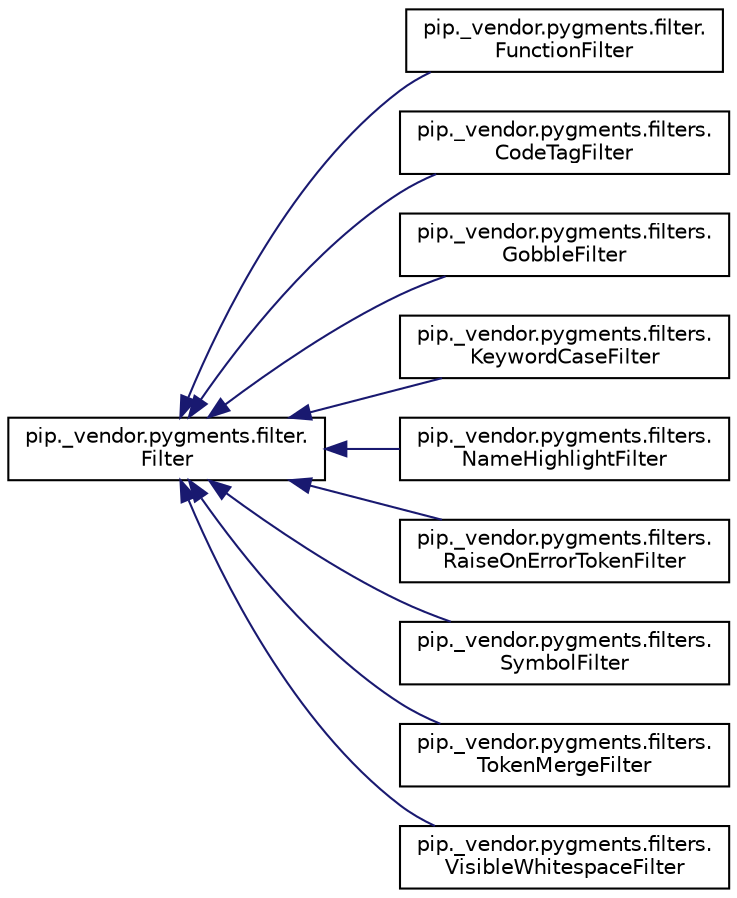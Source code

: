 digraph "Graphical Class Hierarchy"
{
 // LATEX_PDF_SIZE
  edge [fontname="Helvetica",fontsize="10",labelfontname="Helvetica",labelfontsize="10"];
  node [fontname="Helvetica",fontsize="10",shape=record];
  rankdir="LR";
  Node0 [label="pip._vendor.pygments.filter.\lFilter",height=0.2,width=0.4,color="black", fillcolor="white", style="filled",URL="$classpip_1_1__vendor_1_1pygments_1_1filter_1_1Filter.html",tooltip=" "];
  Node0 -> Node1 [dir="back",color="midnightblue",fontsize="10",style="solid",fontname="Helvetica"];
  Node1 [label="pip._vendor.pygments.filter.\lFunctionFilter",height=0.2,width=0.4,color="black", fillcolor="white", style="filled",URL="$classpip_1_1__vendor_1_1pygments_1_1filter_1_1FunctionFilter.html",tooltip=" "];
  Node0 -> Node2 [dir="back",color="midnightblue",fontsize="10",style="solid",fontname="Helvetica"];
  Node2 [label="pip._vendor.pygments.filters.\lCodeTagFilter",height=0.2,width=0.4,color="black", fillcolor="white", style="filled",URL="$classpip_1_1__vendor_1_1pygments_1_1filters_1_1CodeTagFilter.html",tooltip=" "];
  Node0 -> Node3 [dir="back",color="midnightblue",fontsize="10",style="solid",fontname="Helvetica"];
  Node3 [label="pip._vendor.pygments.filters.\lGobbleFilter",height=0.2,width=0.4,color="black", fillcolor="white", style="filled",URL="$classpip_1_1__vendor_1_1pygments_1_1filters_1_1GobbleFilter.html",tooltip=" "];
  Node0 -> Node4 [dir="back",color="midnightblue",fontsize="10",style="solid",fontname="Helvetica"];
  Node4 [label="pip._vendor.pygments.filters.\lKeywordCaseFilter",height=0.2,width=0.4,color="black", fillcolor="white", style="filled",URL="$classpip_1_1__vendor_1_1pygments_1_1filters_1_1KeywordCaseFilter.html",tooltip=" "];
  Node0 -> Node5 [dir="back",color="midnightblue",fontsize="10",style="solid",fontname="Helvetica"];
  Node5 [label="pip._vendor.pygments.filters.\lNameHighlightFilter",height=0.2,width=0.4,color="black", fillcolor="white", style="filled",URL="$classpip_1_1__vendor_1_1pygments_1_1filters_1_1NameHighlightFilter.html",tooltip=" "];
  Node0 -> Node6 [dir="back",color="midnightblue",fontsize="10",style="solid",fontname="Helvetica"];
  Node6 [label="pip._vendor.pygments.filters.\lRaiseOnErrorTokenFilter",height=0.2,width=0.4,color="black", fillcolor="white", style="filled",URL="$classpip_1_1__vendor_1_1pygments_1_1filters_1_1RaiseOnErrorTokenFilter.html",tooltip=" "];
  Node0 -> Node7 [dir="back",color="midnightblue",fontsize="10",style="solid",fontname="Helvetica"];
  Node7 [label="pip._vendor.pygments.filters.\lSymbolFilter",height=0.2,width=0.4,color="black", fillcolor="white", style="filled",URL="$classpip_1_1__vendor_1_1pygments_1_1filters_1_1SymbolFilter.html",tooltip=" "];
  Node0 -> Node8 [dir="back",color="midnightblue",fontsize="10",style="solid",fontname="Helvetica"];
  Node8 [label="pip._vendor.pygments.filters.\lTokenMergeFilter",height=0.2,width=0.4,color="black", fillcolor="white", style="filled",URL="$classpip_1_1__vendor_1_1pygments_1_1filters_1_1TokenMergeFilter.html",tooltip=" "];
  Node0 -> Node9 [dir="back",color="midnightblue",fontsize="10",style="solid",fontname="Helvetica"];
  Node9 [label="pip._vendor.pygments.filters.\lVisibleWhitespaceFilter",height=0.2,width=0.4,color="black", fillcolor="white", style="filled",URL="$classpip_1_1__vendor_1_1pygments_1_1filters_1_1VisibleWhitespaceFilter.html",tooltip=" "];
}
